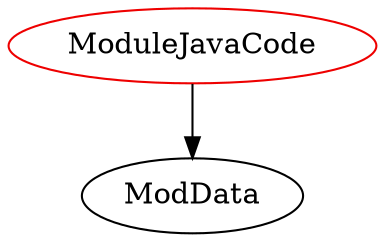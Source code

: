 digraph modulejavacode{
ModuleJavaCode -> ModData;
ModuleJavaCode	[shape=oval, color=red2, label="ModuleJavaCode"];
}
